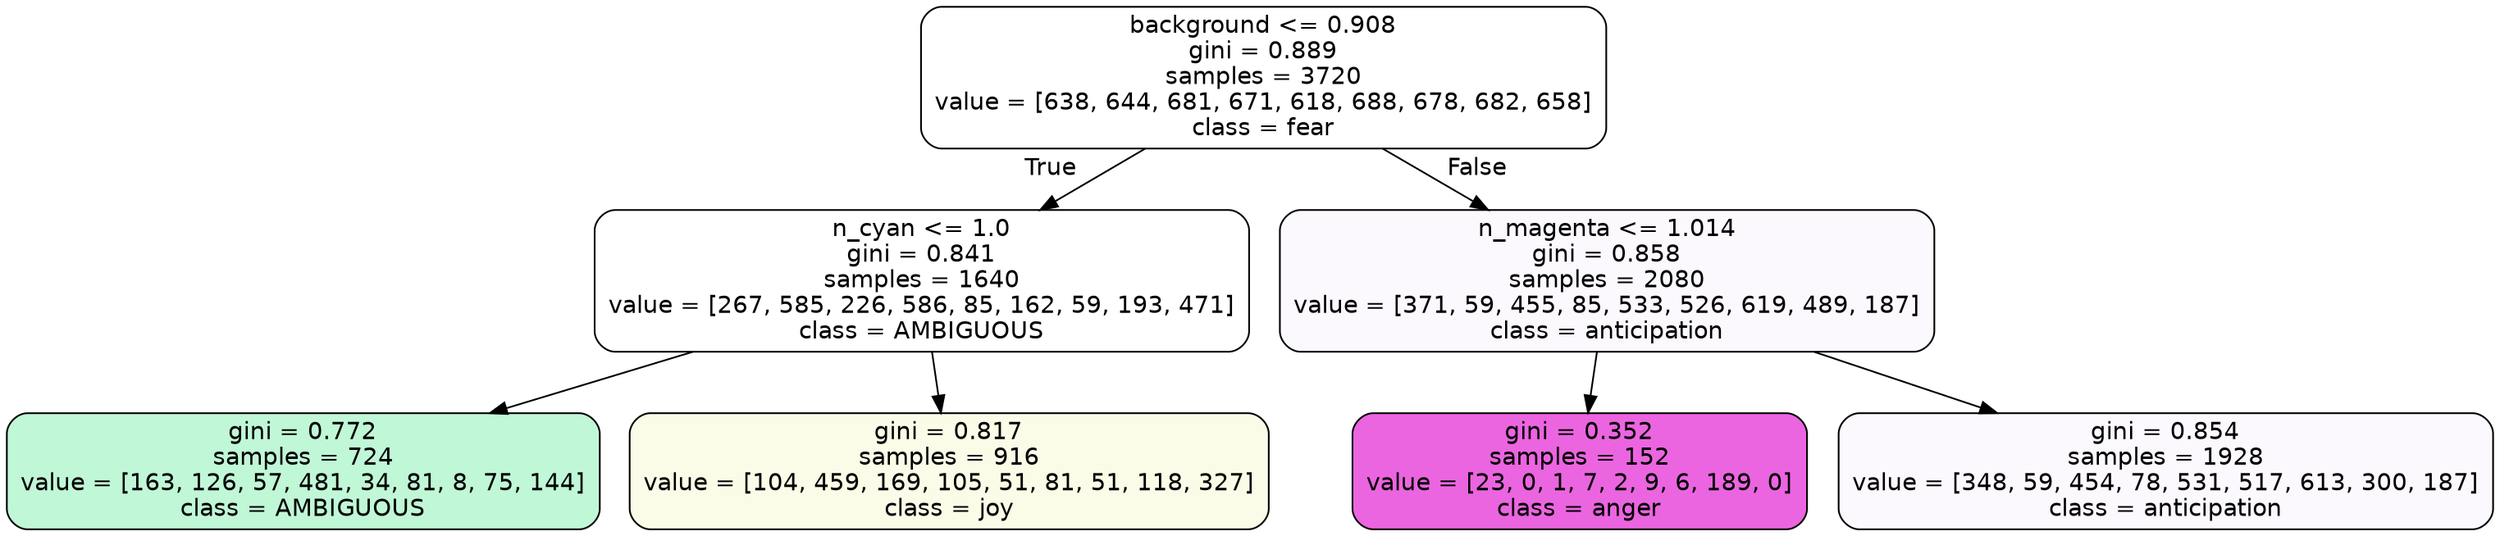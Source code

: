digraph Tree {
node [shape=box, style="filled, rounded", color="black", fontname=helvetica] ;
edge [fontname=helvetica] ;
0 [label="background <= 0.908\ngini = 0.889\nsamples = 3720\nvalue = [638, 644, 681, 671, 618, 688, 678, 682, 658]\nclass = fear", fillcolor="#3964e500"] ;
1 [label="n_cyan <= 1.0\ngini = 0.841\nsamples = 1640\nvalue = [267, 585, 226, 586, 85, 162, 59, 193, 471]\nclass = AMBIGUOUS", fillcolor="#39e58100"] ;
0 -> 1 [labeldistance=2.5, labelangle=45, headlabel="True"] ;
2 [label="gini = 0.772\nsamples = 724\nvalue = [163, 126, 57, 481, 34, 81, 8, 75, 144]\nclass = AMBIGUOUS", fillcolor="#39e58151"] ;
1 -> 2 ;
3 [label="gini = 0.817\nsamples = 916\nvalue = [104, 459, 169, 105, 51, 81, 51, 118, 327]\nclass = joy", fillcolor="#d7e5391e"] ;
1 -> 3 ;
4 [label="n_magenta <= 1.014\ngini = 0.858\nsamples = 2080\nvalue = [371, 59, 455, 85, 533, 526, 619, 489, 187]\nclass = anticipation", fillcolor="#8139e508"] ;
0 -> 4 [labeldistance=2.5, labelangle=-45, headlabel="False"] ;
5 [label="gini = 0.352\nsamples = 152\nvalue = [23, 0, 1, 7, 2, 9, 6, 189, 0]\nclass = anger", fillcolor="#e539d7c6"] ;
4 -> 5 ;
6 [label="gini = 0.854\nsamples = 1928\nvalue = [348, 59, 454, 78, 531, 517, 613, 300, 187]\nclass = anticipation", fillcolor="#8139e508"] ;
4 -> 6 ;
}